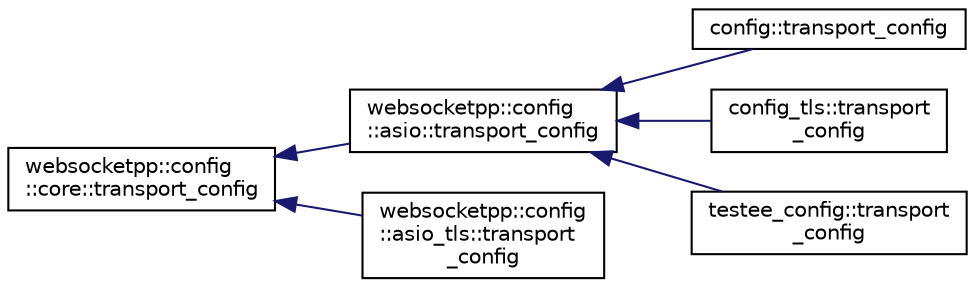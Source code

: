 digraph "Graphical Class Hierarchy"
{
  edge [fontname="Helvetica",fontsize="10",labelfontname="Helvetica",labelfontsize="10"];
  node [fontname="Helvetica",fontsize="10",shape=record];
  rankdir="LR";
  Node0 [label="websocketpp::config\l::core::transport_config",height=0.2,width=0.4,color="black", fillcolor="white", style="filled",URL="$structwebsocketpp_1_1config_1_1core_1_1transport__config.html"];
  Node0 -> Node1 [dir="back",color="midnightblue",fontsize="10",style="solid",fontname="Helvetica"];
  Node1 [label="websocketpp::config\l::asio::transport_config",height=0.2,width=0.4,color="black", fillcolor="white", style="filled",URL="$structwebsocketpp_1_1config_1_1asio_1_1transport__config.html"];
  Node1 -> Node2 [dir="back",color="midnightblue",fontsize="10",style="solid",fontname="Helvetica"];
  Node2 [label="config::transport_config",height=0.2,width=0.4,color="black", fillcolor="white", style="filled",URL="$structconfig_1_1transport__config.html"];
  Node1 -> Node3 [dir="back",color="midnightblue",fontsize="10",style="solid",fontname="Helvetica"];
  Node3 [label="config_tls::transport\l_config",height=0.2,width=0.4,color="black", fillcolor="white", style="filled",URL="$structconfig__tls_1_1transport__config.html"];
  Node1 -> Node4 [dir="back",color="midnightblue",fontsize="10",style="solid",fontname="Helvetica"];
  Node4 [label="testee_config::transport\l_config",height=0.2,width=0.4,color="black", fillcolor="white", style="filled",URL="$structtestee__config_1_1transport__config.html"];
  Node0 -> Node5 [dir="back",color="midnightblue",fontsize="10",style="solid",fontname="Helvetica"];
  Node5 [label="websocketpp::config\l::asio_tls::transport\l_config",height=0.2,width=0.4,color="black", fillcolor="white", style="filled",URL="$structwebsocketpp_1_1config_1_1asio__tls_1_1transport__config.html"];
}

